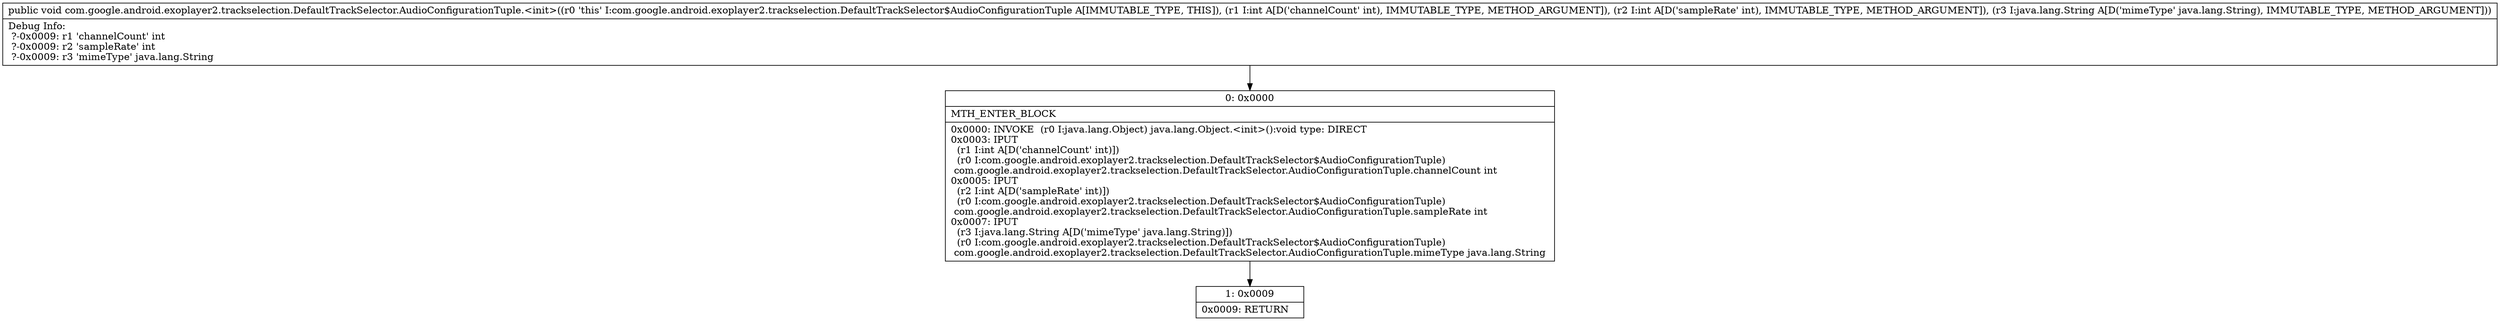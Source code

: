 digraph "CFG forcom.google.android.exoplayer2.trackselection.DefaultTrackSelector.AudioConfigurationTuple.\<init\>(IILjava\/lang\/String;)V" {
Node_0 [shape=record,label="{0\:\ 0x0000|MTH_ENTER_BLOCK\l|0x0000: INVOKE  (r0 I:java.lang.Object) java.lang.Object.\<init\>():void type: DIRECT \l0x0003: IPUT  \l  (r1 I:int A[D('channelCount' int)])\l  (r0 I:com.google.android.exoplayer2.trackselection.DefaultTrackSelector$AudioConfigurationTuple)\l com.google.android.exoplayer2.trackselection.DefaultTrackSelector.AudioConfigurationTuple.channelCount int \l0x0005: IPUT  \l  (r2 I:int A[D('sampleRate' int)])\l  (r0 I:com.google.android.exoplayer2.trackselection.DefaultTrackSelector$AudioConfigurationTuple)\l com.google.android.exoplayer2.trackselection.DefaultTrackSelector.AudioConfigurationTuple.sampleRate int \l0x0007: IPUT  \l  (r3 I:java.lang.String A[D('mimeType' java.lang.String)])\l  (r0 I:com.google.android.exoplayer2.trackselection.DefaultTrackSelector$AudioConfigurationTuple)\l com.google.android.exoplayer2.trackselection.DefaultTrackSelector.AudioConfigurationTuple.mimeType java.lang.String \l}"];
Node_1 [shape=record,label="{1\:\ 0x0009|0x0009: RETURN   \l}"];
MethodNode[shape=record,label="{public void com.google.android.exoplayer2.trackselection.DefaultTrackSelector.AudioConfigurationTuple.\<init\>((r0 'this' I:com.google.android.exoplayer2.trackselection.DefaultTrackSelector$AudioConfigurationTuple A[IMMUTABLE_TYPE, THIS]), (r1 I:int A[D('channelCount' int), IMMUTABLE_TYPE, METHOD_ARGUMENT]), (r2 I:int A[D('sampleRate' int), IMMUTABLE_TYPE, METHOD_ARGUMENT]), (r3 I:java.lang.String A[D('mimeType' java.lang.String), IMMUTABLE_TYPE, METHOD_ARGUMENT]))  | Debug Info:\l  ?\-0x0009: r1 'channelCount' int\l  ?\-0x0009: r2 'sampleRate' int\l  ?\-0x0009: r3 'mimeType' java.lang.String\l}"];
MethodNode -> Node_0;
Node_0 -> Node_1;
}

